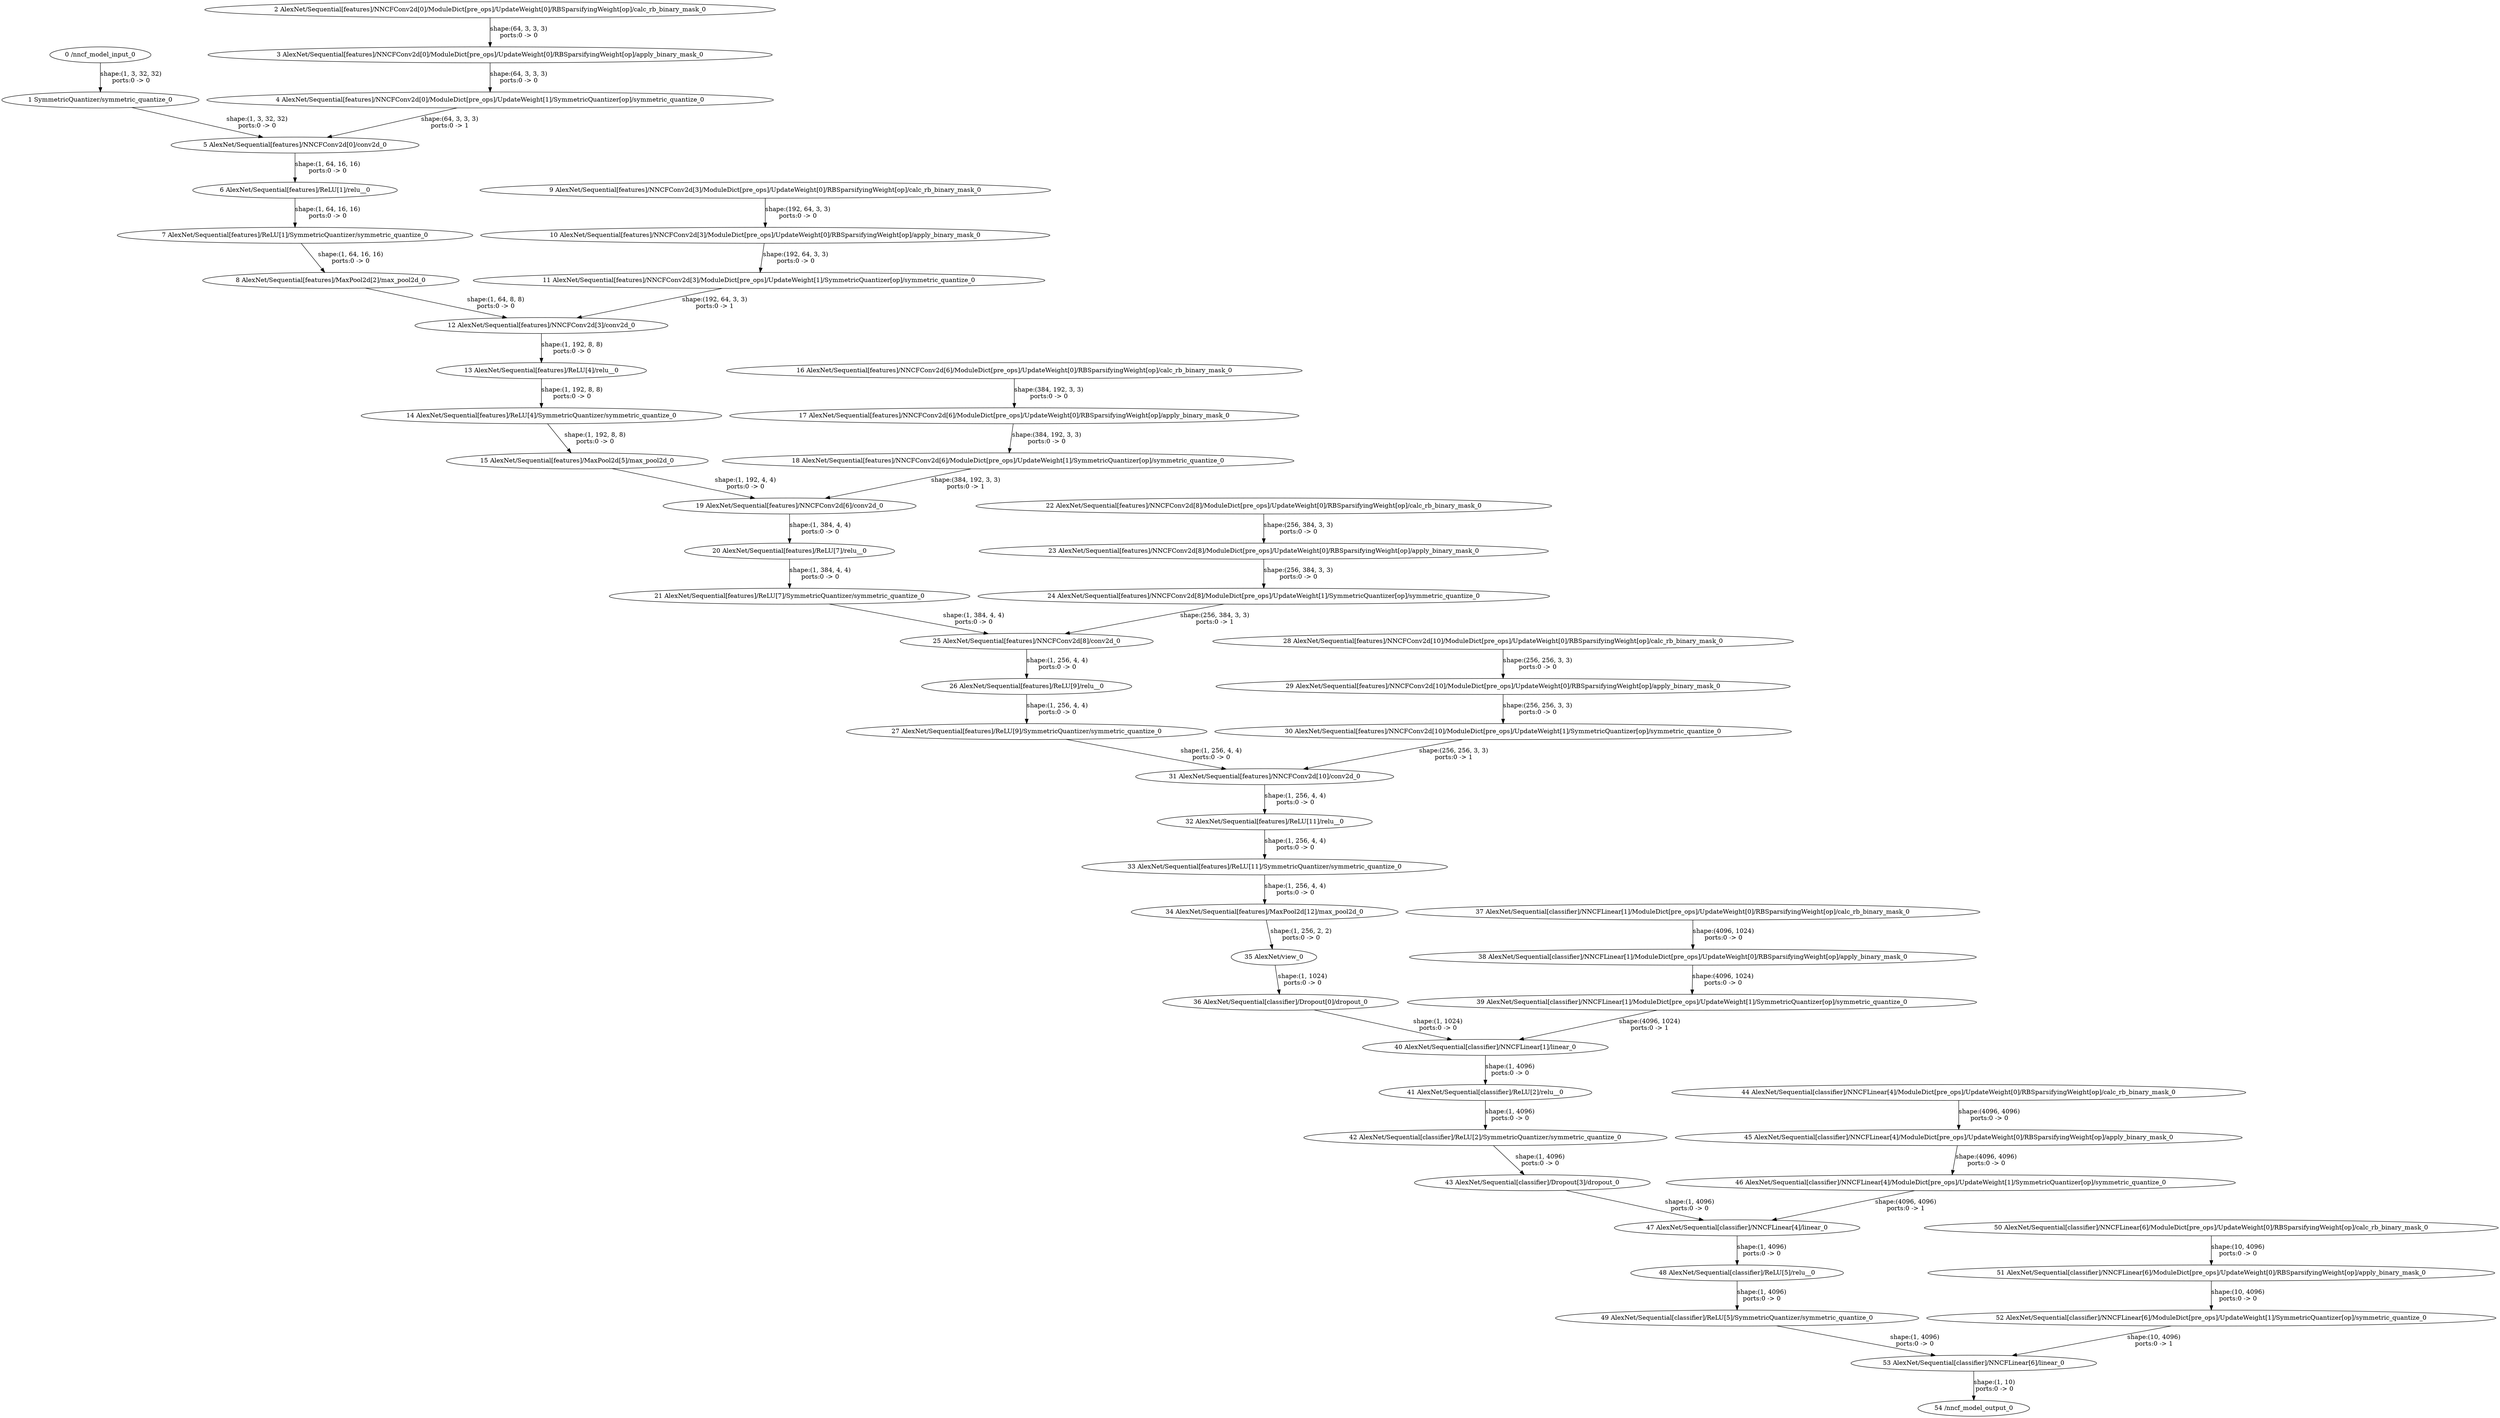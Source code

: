 strict digraph  {
"0 /nncf_model_input_0" [id=0, type=nncf_model_input];
"1 SymmetricQuantizer/symmetric_quantize_0" [id=1, type=symmetric_quantize];
"2 AlexNet/Sequential[features]/NNCFConv2d[0]/ModuleDict[pre_ops]/UpdateWeight[0]/RBSparsifyingWeight[op]/calc_rb_binary_mask_0" [id=2, type=calc_rb_binary_mask];
"3 AlexNet/Sequential[features]/NNCFConv2d[0]/ModuleDict[pre_ops]/UpdateWeight[0]/RBSparsifyingWeight[op]/apply_binary_mask_0" [id=3, type=apply_binary_mask];
"4 AlexNet/Sequential[features]/NNCFConv2d[0]/ModuleDict[pre_ops]/UpdateWeight[1]/SymmetricQuantizer[op]/symmetric_quantize_0" [id=4, type=symmetric_quantize];
"5 AlexNet/Sequential[features]/NNCFConv2d[0]/conv2d_0" [id=5, type=conv2d];
"6 AlexNet/Sequential[features]/ReLU[1]/relu__0" [id=6, type=relu_];
"7 AlexNet/Sequential[features]/ReLU[1]/SymmetricQuantizer/symmetric_quantize_0" [id=7, type=symmetric_quantize];
"8 AlexNet/Sequential[features]/MaxPool2d[2]/max_pool2d_0" [id=8, type=max_pool2d];
"9 AlexNet/Sequential[features]/NNCFConv2d[3]/ModuleDict[pre_ops]/UpdateWeight[0]/RBSparsifyingWeight[op]/calc_rb_binary_mask_0" [id=9, type=calc_rb_binary_mask];
"10 AlexNet/Sequential[features]/NNCFConv2d[3]/ModuleDict[pre_ops]/UpdateWeight[0]/RBSparsifyingWeight[op]/apply_binary_mask_0" [id=10, type=apply_binary_mask];
"11 AlexNet/Sequential[features]/NNCFConv2d[3]/ModuleDict[pre_ops]/UpdateWeight[1]/SymmetricQuantizer[op]/symmetric_quantize_0" [id=11, type=symmetric_quantize];
"12 AlexNet/Sequential[features]/NNCFConv2d[3]/conv2d_0" [id=12, type=conv2d];
"13 AlexNet/Sequential[features]/ReLU[4]/relu__0" [id=13, type=relu_];
"14 AlexNet/Sequential[features]/ReLU[4]/SymmetricQuantizer/symmetric_quantize_0" [id=14, type=symmetric_quantize];
"15 AlexNet/Sequential[features]/MaxPool2d[5]/max_pool2d_0" [id=15, type=max_pool2d];
"16 AlexNet/Sequential[features]/NNCFConv2d[6]/ModuleDict[pre_ops]/UpdateWeight[0]/RBSparsifyingWeight[op]/calc_rb_binary_mask_0" [id=16, type=calc_rb_binary_mask];
"17 AlexNet/Sequential[features]/NNCFConv2d[6]/ModuleDict[pre_ops]/UpdateWeight[0]/RBSparsifyingWeight[op]/apply_binary_mask_0" [id=17, type=apply_binary_mask];
"18 AlexNet/Sequential[features]/NNCFConv2d[6]/ModuleDict[pre_ops]/UpdateWeight[1]/SymmetricQuantizer[op]/symmetric_quantize_0" [id=18, type=symmetric_quantize];
"19 AlexNet/Sequential[features]/NNCFConv2d[6]/conv2d_0" [id=19, type=conv2d];
"20 AlexNet/Sequential[features]/ReLU[7]/relu__0" [id=20, type=relu_];
"21 AlexNet/Sequential[features]/ReLU[7]/SymmetricQuantizer/symmetric_quantize_0" [id=21, type=symmetric_quantize];
"22 AlexNet/Sequential[features]/NNCFConv2d[8]/ModuleDict[pre_ops]/UpdateWeight[0]/RBSparsifyingWeight[op]/calc_rb_binary_mask_0" [id=22, type=calc_rb_binary_mask];
"23 AlexNet/Sequential[features]/NNCFConv2d[8]/ModuleDict[pre_ops]/UpdateWeight[0]/RBSparsifyingWeight[op]/apply_binary_mask_0" [id=23, type=apply_binary_mask];
"24 AlexNet/Sequential[features]/NNCFConv2d[8]/ModuleDict[pre_ops]/UpdateWeight[1]/SymmetricQuantizer[op]/symmetric_quantize_0" [id=24, type=symmetric_quantize];
"25 AlexNet/Sequential[features]/NNCFConv2d[8]/conv2d_0" [id=25, type=conv2d];
"26 AlexNet/Sequential[features]/ReLU[9]/relu__0" [id=26, type=relu_];
"27 AlexNet/Sequential[features]/ReLU[9]/SymmetricQuantizer/symmetric_quantize_0" [id=27, type=symmetric_quantize];
"28 AlexNet/Sequential[features]/NNCFConv2d[10]/ModuleDict[pre_ops]/UpdateWeight[0]/RBSparsifyingWeight[op]/calc_rb_binary_mask_0" [id=28, type=calc_rb_binary_mask];
"29 AlexNet/Sequential[features]/NNCFConv2d[10]/ModuleDict[pre_ops]/UpdateWeight[0]/RBSparsifyingWeight[op]/apply_binary_mask_0" [id=29, type=apply_binary_mask];
"30 AlexNet/Sequential[features]/NNCFConv2d[10]/ModuleDict[pre_ops]/UpdateWeight[1]/SymmetricQuantizer[op]/symmetric_quantize_0" [id=30, type=symmetric_quantize];
"31 AlexNet/Sequential[features]/NNCFConv2d[10]/conv2d_0" [id=31, type=conv2d];
"32 AlexNet/Sequential[features]/ReLU[11]/relu__0" [id=32, type=relu_];
"33 AlexNet/Sequential[features]/ReLU[11]/SymmetricQuantizer/symmetric_quantize_0" [id=33, type=symmetric_quantize];
"34 AlexNet/Sequential[features]/MaxPool2d[12]/max_pool2d_0" [id=34, type=max_pool2d];
"35 AlexNet/view_0" [id=35, type=view];
"36 AlexNet/Sequential[classifier]/Dropout[0]/dropout_0" [id=36, type=dropout];
"37 AlexNet/Sequential[classifier]/NNCFLinear[1]/ModuleDict[pre_ops]/UpdateWeight[0]/RBSparsifyingWeight[op]/calc_rb_binary_mask_0" [id=37, type=calc_rb_binary_mask];
"38 AlexNet/Sequential[classifier]/NNCFLinear[1]/ModuleDict[pre_ops]/UpdateWeight[0]/RBSparsifyingWeight[op]/apply_binary_mask_0" [id=38, type=apply_binary_mask];
"39 AlexNet/Sequential[classifier]/NNCFLinear[1]/ModuleDict[pre_ops]/UpdateWeight[1]/SymmetricQuantizer[op]/symmetric_quantize_0" [id=39, type=symmetric_quantize];
"40 AlexNet/Sequential[classifier]/NNCFLinear[1]/linear_0" [id=40, type=linear];
"41 AlexNet/Sequential[classifier]/ReLU[2]/relu__0" [id=41, type=relu_];
"42 AlexNet/Sequential[classifier]/ReLU[2]/SymmetricQuantizer/symmetric_quantize_0" [id=42, type=symmetric_quantize];
"43 AlexNet/Sequential[classifier]/Dropout[3]/dropout_0" [id=43, type=dropout];
"44 AlexNet/Sequential[classifier]/NNCFLinear[4]/ModuleDict[pre_ops]/UpdateWeight[0]/RBSparsifyingWeight[op]/calc_rb_binary_mask_0" [id=44, type=calc_rb_binary_mask];
"45 AlexNet/Sequential[classifier]/NNCFLinear[4]/ModuleDict[pre_ops]/UpdateWeight[0]/RBSparsifyingWeight[op]/apply_binary_mask_0" [id=45, type=apply_binary_mask];
"46 AlexNet/Sequential[classifier]/NNCFLinear[4]/ModuleDict[pre_ops]/UpdateWeight[1]/SymmetricQuantizer[op]/symmetric_quantize_0" [id=46, type=symmetric_quantize];
"47 AlexNet/Sequential[classifier]/NNCFLinear[4]/linear_0" [id=47, type=linear];
"48 AlexNet/Sequential[classifier]/ReLU[5]/relu__0" [id=48, type=relu_];
"49 AlexNet/Sequential[classifier]/ReLU[5]/SymmetricQuantizer/symmetric_quantize_0" [id=49, type=symmetric_quantize];
"50 AlexNet/Sequential[classifier]/NNCFLinear[6]/ModuleDict[pre_ops]/UpdateWeight[0]/RBSparsifyingWeight[op]/calc_rb_binary_mask_0" [id=50, type=calc_rb_binary_mask];
"51 AlexNet/Sequential[classifier]/NNCFLinear[6]/ModuleDict[pre_ops]/UpdateWeight[0]/RBSparsifyingWeight[op]/apply_binary_mask_0" [id=51, type=apply_binary_mask];
"52 AlexNet/Sequential[classifier]/NNCFLinear[6]/ModuleDict[pre_ops]/UpdateWeight[1]/SymmetricQuantizer[op]/symmetric_quantize_0" [id=52, type=symmetric_quantize];
"53 AlexNet/Sequential[classifier]/NNCFLinear[6]/linear_0" [id=53, type=linear];
"54 /nncf_model_output_0" [id=54, type=nncf_model_output];
"0 /nncf_model_input_0" -> "1 SymmetricQuantizer/symmetric_quantize_0"  [label="shape:(1, 3, 32, 32)\nports:0 -> 0", style=solid];
"1 SymmetricQuantizer/symmetric_quantize_0" -> "5 AlexNet/Sequential[features]/NNCFConv2d[0]/conv2d_0"  [label="shape:(1, 3, 32, 32)\nports:0 -> 0", style=solid];
"2 AlexNet/Sequential[features]/NNCFConv2d[0]/ModuleDict[pre_ops]/UpdateWeight[0]/RBSparsifyingWeight[op]/calc_rb_binary_mask_0" -> "3 AlexNet/Sequential[features]/NNCFConv2d[0]/ModuleDict[pre_ops]/UpdateWeight[0]/RBSparsifyingWeight[op]/apply_binary_mask_0"  [label="shape:(64, 3, 3, 3)\nports:0 -> 0", style=solid];
"3 AlexNet/Sequential[features]/NNCFConv2d[0]/ModuleDict[pre_ops]/UpdateWeight[0]/RBSparsifyingWeight[op]/apply_binary_mask_0" -> "4 AlexNet/Sequential[features]/NNCFConv2d[0]/ModuleDict[pre_ops]/UpdateWeight[1]/SymmetricQuantizer[op]/symmetric_quantize_0"  [label="shape:(64, 3, 3, 3)\nports:0 -> 0", style=solid];
"4 AlexNet/Sequential[features]/NNCFConv2d[0]/ModuleDict[pre_ops]/UpdateWeight[1]/SymmetricQuantizer[op]/symmetric_quantize_0" -> "5 AlexNet/Sequential[features]/NNCFConv2d[0]/conv2d_0"  [label="shape:(64, 3, 3, 3)\nports:0 -> 1", style=solid];
"5 AlexNet/Sequential[features]/NNCFConv2d[0]/conv2d_0" -> "6 AlexNet/Sequential[features]/ReLU[1]/relu__0"  [label="shape:(1, 64, 16, 16)\nports:0 -> 0", style=solid];
"6 AlexNet/Sequential[features]/ReLU[1]/relu__0" -> "7 AlexNet/Sequential[features]/ReLU[1]/SymmetricQuantizer/symmetric_quantize_0"  [label="shape:(1, 64, 16, 16)\nports:0 -> 0", style=solid];
"7 AlexNet/Sequential[features]/ReLU[1]/SymmetricQuantizer/symmetric_quantize_0" -> "8 AlexNet/Sequential[features]/MaxPool2d[2]/max_pool2d_0"  [label="shape:(1, 64, 16, 16)\nports:0 -> 0", style=solid];
"8 AlexNet/Sequential[features]/MaxPool2d[2]/max_pool2d_0" -> "12 AlexNet/Sequential[features]/NNCFConv2d[3]/conv2d_0"  [label="shape:(1, 64, 8, 8)\nports:0 -> 0", style=solid];
"9 AlexNet/Sequential[features]/NNCFConv2d[3]/ModuleDict[pre_ops]/UpdateWeight[0]/RBSparsifyingWeight[op]/calc_rb_binary_mask_0" -> "10 AlexNet/Sequential[features]/NNCFConv2d[3]/ModuleDict[pre_ops]/UpdateWeight[0]/RBSparsifyingWeight[op]/apply_binary_mask_0"  [label="shape:(192, 64, 3, 3)\nports:0 -> 0", style=solid];
"10 AlexNet/Sequential[features]/NNCFConv2d[3]/ModuleDict[pre_ops]/UpdateWeight[0]/RBSparsifyingWeight[op]/apply_binary_mask_0" -> "11 AlexNet/Sequential[features]/NNCFConv2d[3]/ModuleDict[pre_ops]/UpdateWeight[1]/SymmetricQuantizer[op]/symmetric_quantize_0"  [label="shape:(192, 64, 3, 3)\nports:0 -> 0", style=solid];
"11 AlexNet/Sequential[features]/NNCFConv2d[3]/ModuleDict[pre_ops]/UpdateWeight[1]/SymmetricQuantizer[op]/symmetric_quantize_0" -> "12 AlexNet/Sequential[features]/NNCFConv2d[3]/conv2d_0"  [label="shape:(192, 64, 3, 3)\nports:0 -> 1", style=solid];
"12 AlexNet/Sequential[features]/NNCFConv2d[3]/conv2d_0" -> "13 AlexNet/Sequential[features]/ReLU[4]/relu__0"  [label="shape:(1, 192, 8, 8)\nports:0 -> 0", style=solid];
"13 AlexNet/Sequential[features]/ReLU[4]/relu__0" -> "14 AlexNet/Sequential[features]/ReLU[4]/SymmetricQuantizer/symmetric_quantize_0"  [label="shape:(1, 192, 8, 8)\nports:0 -> 0", style=solid];
"14 AlexNet/Sequential[features]/ReLU[4]/SymmetricQuantizer/symmetric_quantize_0" -> "15 AlexNet/Sequential[features]/MaxPool2d[5]/max_pool2d_0"  [label="shape:(1, 192, 8, 8)\nports:0 -> 0", style=solid];
"15 AlexNet/Sequential[features]/MaxPool2d[5]/max_pool2d_0" -> "19 AlexNet/Sequential[features]/NNCFConv2d[6]/conv2d_0"  [label="shape:(1, 192, 4, 4)\nports:0 -> 0", style=solid];
"16 AlexNet/Sequential[features]/NNCFConv2d[6]/ModuleDict[pre_ops]/UpdateWeight[0]/RBSparsifyingWeight[op]/calc_rb_binary_mask_0" -> "17 AlexNet/Sequential[features]/NNCFConv2d[6]/ModuleDict[pre_ops]/UpdateWeight[0]/RBSparsifyingWeight[op]/apply_binary_mask_0"  [label="shape:(384, 192, 3, 3)\nports:0 -> 0", style=solid];
"17 AlexNet/Sequential[features]/NNCFConv2d[6]/ModuleDict[pre_ops]/UpdateWeight[0]/RBSparsifyingWeight[op]/apply_binary_mask_0" -> "18 AlexNet/Sequential[features]/NNCFConv2d[6]/ModuleDict[pre_ops]/UpdateWeight[1]/SymmetricQuantizer[op]/symmetric_quantize_0"  [label="shape:(384, 192, 3, 3)\nports:0 -> 0", style=solid];
"18 AlexNet/Sequential[features]/NNCFConv2d[6]/ModuleDict[pre_ops]/UpdateWeight[1]/SymmetricQuantizer[op]/symmetric_quantize_0" -> "19 AlexNet/Sequential[features]/NNCFConv2d[6]/conv2d_0"  [label="shape:(384, 192, 3, 3)\nports:0 -> 1", style=solid];
"19 AlexNet/Sequential[features]/NNCFConv2d[6]/conv2d_0" -> "20 AlexNet/Sequential[features]/ReLU[7]/relu__0"  [label="shape:(1, 384, 4, 4)\nports:0 -> 0", style=solid];
"20 AlexNet/Sequential[features]/ReLU[7]/relu__0" -> "21 AlexNet/Sequential[features]/ReLU[7]/SymmetricQuantizer/symmetric_quantize_0"  [label="shape:(1, 384, 4, 4)\nports:0 -> 0", style=solid];
"21 AlexNet/Sequential[features]/ReLU[7]/SymmetricQuantizer/symmetric_quantize_0" -> "25 AlexNet/Sequential[features]/NNCFConv2d[8]/conv2d_0"  [label="shape:(1, 384, 4, 4)\nports:0 -> 0", style=solid];
"22 AlexNet/Sequential[features]/NNCFConv2d[8]/ModuleDict[pre_ops]/UpdateWeight[0]/RBSparsifyingWeight[op]/calc_rb_binary_mask_0" -> "23 AlexNet/Sequential[features]/NNCFConv2d[8]/ModuleDict[pre_ops]/UpdateWeight[0]/RBSparsifyingWeight[op]/apply_binary_mask_0"  [label="shape:(256, 384, 3, 3)\nports:0 -> 0", style=solid];
"23 AlexNet/Sequential[features]/NNCFConv2d[8]/ModuleDict[pre_ops]/UpdateWeight[0]/RBSparsifyingWeight[op]/apply_binary_mask_0" -> "24 AlexNet/Sequential[features]/NNCFConv2d[8]/ModuleDict[pre_ops]/UpdateWeight[1]/SymmetricQuantizer[op]/symmetric_quantize_0"  [label="shape:(256, 384, 3, 3)\nports:0 -> 0", style=solid];
"24 AlexNet/Sequential[features]/NNCFConv2d[8]/ModuleDict[pre_ops]/UpdateWeight[1]/SymmetricQuantizer[op]/symmetric_quantize_0" -> "25 AlexNet/Sequential[features]/NNCFConv2d[8]/conv2d_0"  [label="shape:(256, 384, 3, 3)\nports:0 -> 1", style=solid];
"25 AlexNet/Sequential[features]/NNCFConv2d[8]/conv2d_0" -> "26 AlexNet/Sequential[features]/ReLU[9]/relu__0"  [label="shape:(1, 256, 4, 4)\nports:0 -> 0", style=solid];
"26 AlexNet/Sequential[features]/ReLU[9]/relu__0" -> "27 AlexNet/Sequential[features]/ReLU[9]/SymmetricQuantizer/symmetric_quantize_0"  [label="shape:(1, 256, 4, 4)\nports:0 -> 0", style=solid];
"27 AlexNet/Sequential[features]/ReLU[9]/SymmetricQuantizer/symmetric_quantize_0" -> "31 AlexNet/Sequential[features]/NNCFConv2d[10]/conv2d_0"  [label="shape:(1, 256, 4, 4)\nports:0 -> 0", style=solid];
"28 AlexNet/Sequential[features]/NNCFConv2d[10]/ModuleDict[pre_ops]/UpdateWeight[0]/RBSparsifyingWeight[op]/calc_rb_binary_mask_0" -> "29 AlexNet/Sequential[features]/NNCFConv2d[10]/ModuleDict[pre_ops]/UpdateWeight[0]/RBSparsifyingWeight[op]/apply_binary_mask_0"  [label="shape:(256, 256, 3, 3)\nports:0 -> 0", style=solid];
"29 AlexNet/Sequential[features]/NNCFConv2d[10]/ModuleDict[pre_ops]/UpdateWeight[0]/RBSparsifyingWeight[op]/apply_binary_mask_0" -> "30 AlexNet/Sequential[features]/NNCFConv2d[10]/ModuleDict[pre_ops]/UpdateWeight[1]/SymmetricQuantizer[op]/symmetric_quantize_0"  [label="shape:(256, 256, 3, 3)\nports:0 -> 0", style=solid];
"30 AlexNet/Sequential[features]/NNCFConv2d[10]/ModuleDict[pre_ops]/UpdateWeight[1]/SymmetricQuantizer[op]/symmetric_quantize_0" -> "31 AlexNet/Sequential[features]/NNCFConv2d[10]/conv2d_0"  [label="shape:(256, 256, 3, 3)\nports:0 -> 1", style=solid];
"31 AlexNet/Sequential[features]/NNCFConv2d[10]/conv2d_0" -> "32 AlexNet/Sequential[features]/ReLU[11]/relu__0"  [label="shape:(1, 256, 4, 4)\nports:0 -> 0", style=solid];
"32 AlexNet/Sequential[features]/ReLU[11]/relu__0" -> "33 AlexNet/Sequential[features]/ReLU[11]/SymmetricQuantizer/symmetric_quantize_0"  [label="shape:(1, 256, 4, 4)\nports:0 -> 0", style=solid];
"33 AlexNet/Sequential[features]/ReLU[11]/SymmetricQuantizer/symmetric_quantize_0" -> "34 AlexNet/Sequential[features]/MaxPool2d[12]/max_pool2d_0"  [label="shape:(1, 256, 4, 4)\nports:0 -> 0", style=solid];
"34 AlexNet/Sequential[features]/MaxPool2d[12]/max_pool2d_0" -> "35 AlexNet/view_0"  [label="shape:(1, 256, 2, 2)\nports:0 -> 0", style=solid];
"35 AlexNet/view_0" -> "36 AlexNet/Sequential[classifier]/Dropout[0]/dropout_0"  [label="shape:(1, 1024)\nports:0 -> 0", style=solid];
"36 AlexNet/Sequential[classifier]/Dropout[0]/dropout_0" -> "40 AlexNet/Sequential[classifier]/NNCFLinear[1]/linear_0"  [label="shape:(1, 1024)\nports:0 -> 0", style=solid];
"37 AlexNet/Sequential[classifier]/NNCFLinear[1]/ModuleDict[pre_ops]/UpdateWeight[0]/RBSparsifyingWeight[op]/calc_rb_binary_mask_0" -> "38 AlexNet/Sequential[classifier]/NNCFLinear[1]/ModuleDict[pre_ops]/UpdateWeight[0]/RBSparsifyingWeight[op]/apply_binary_mask_0"  [label="shape:(4096, 1024)\nports:0 -> 0", style=solid];
"38 AlexNet/Sequential[classifier]/NNCFLinear[1]/ModuleDict[pre_ops]/UpdateWeight[0]/RBSparsifyingWeight[op]/apply_binary_mask_0" -> "39 AlexNet/Sequential[classifier]/NNCFLinear[1]/ModuleDict[pre_ops]/UpdateWeight[1]/SymmetricQuantizer[op]/symmetric_quantize_0"  [label="shape:(4096, 1024)\nports:0 -> 0", style=solid];
"39 AlexNet/Sequential[classifier]/NNCFLinear[1]/ModuleDict[pre_ops]/UpdateWeight[1]/SymmetricQuantizer[op]/symmetric_quantize_0" -> "40 AlexNet/Sequential[classifier]/NNCFLinear[1]/linear_0"  [label="shape:(4096, 1024)\nports:0 -> 1", style=solid];
"40 AlexNet/Sequential[classifier]/NNCFLinear[1]/linear_0" -> "41 AlexNet/Sequential[classifier]/ReLU[2]/relu__0"  [label="shape:(1, 4096)\nports:0 -> 0", style=solid];
"41 AlexNet/Sequential[classifier]/ReLU[2]/relu__0" -> "42 AlexNet/Sequential[classifier]/ReLU[2]/SymmetricQuantizer/symmetric_quantize_0"  [label="shape:(1, 4096)\nports:0 -> 0", style=solid];
"42 AlexNet/Sequential[classifier]/ReLU[2]/SymmetricQuantizer/symmetric_quantize_0" -> "43 AlexNet/Sequential[classifier]/Dropout[3]/dropout_0"  [label="shape:(1, 4096)\nports:0 -> 0", style=solid];
"43 AlexNet/Sequential[classifier]/Dropout[3]/dropout_0" -> "47 AlexNet/Sequential[classifier]/NNCFLinear[4]/linear_0"  [label="shape:(1, 4096)\nports:0 -> 0", style=solid];
"44 AlexNet/Sequential[classifier]/NNCFLinear[4]/ModuleDict[pre_ops]/UpdateWeight[0]/RBSparsifyingWeight[op]/calc_rb_binary_mask_0" -> "45 AlexNet/Sequential[classifier]/NNCFLinear[4]/ModuleDict[pre_ops]/UpdateWeight[0]/RBSparsifyingWeight[op]/apply_binary_mask_0"  [label="shape:(4096, 4096)\nports:0 -> 0", style=solid];
"45 AlexNet/Sequential[classifier]/NNCFLinear[4]/ModuleDict[pre_ops]/UpdateWeight[0]/RBSparsifyingWeight[op]/apply_binary_mask_0" -> "46 AlexNet/Sequential[classifier]/NNCFLinear[4]/ModuleDict[pre_ops]/UpdateWeight[1]/SymmetricQuantizer[op]/symmetric_quantize_0"  [label="shape:(4096, 4096)\nports:0 -> 0", style=solid];
"46 AlexNet/Sequential[classifier]/NNCFLinear[4]/ModuleDict[pre_ops]/UpdateWeight[1]/SymmetricQuantizer[op]/symmetric_quantize_0" -> "47 AlexNet/Sequential[classifier]/NNCFLinear[4]/linear_0"  [label="shape:(4096, 4096)\nports:0 -> 1", style=solid];
"47 AlexNet/Sequential[classifier]/NNCFLinear[4]/linear_0" -> "48 AlexNet/Sequential[classifier]/ReLU[5]/relu__0"  [label="shape:(1, 4096)\nports:0 -> 0", style=solid];
"48 AlexNet/Sequential[classifier]/ReLU[5]/relu__0" -> "49 AlexNet/Sequential[classifier]/ReLU[5]/SymmetricQuantizer/symmetric_quantize_0"  [label="shape:(1, 4096)\nports:0 -> 0", style=solid];
"49 AlexNet/Sequential[classifier]/ReLU[5]/SymmetricQuantizer/symmetric_quantize_0" -> "53 AlexNet/Sequential[classifier]/NNCFLinear[6]/linear_0"  [label="shape:(1, 4096)\nports:0 -> 0", style=solid];
"50 AlexNet/Sequential[classifier]/NNCFLinear[6]/ModuleDict[pre_ops]/UpdateWeight[0]/RBSparsifyingWeight[op]/calc_rb_binary_mask_0" -> "51 AlexNet/Sequential[classifier]/NNCFLinear[6]/ModuleDict[pre_ops]/UpdateWeight[0]/RBSparsifyingWeight[op]/apply_binary_mask_0"  [label="shape:(10, 4096)\nports:0 -> 0", style=solid];
"51 AlexNet/Sequential[classifier]/NNCFLinear[6]/ModuleDict[pre_ops]/UpdateWeight[0]/RBSparsifyingWeight[op]/apply_binary_mask_0" -> "52 AlexNet/Sequential[classifier]/NNCFLinear[6]/ModuleDict[pre_ops]/UpdateWeight[1]/SymmetricQuantizer[op]/symmetric_quantize_0"  [label="shape:(10, 4096)\nports:0 -> 0", style=solid];
"52 AlexNet/Sequential[classifier]/NNCFLinear[6]/ModuleDict[pre_ops]/UpdateWeight[1]/SymmetricQuantizer[op]/symmetric_quantize_0" -> "53 AlexNet/Sequential[classifier]/NNCFLinear[6]/linear_0"  [label="shape:(10, 4096)\nports:0 -> 1", style=solid];
"53 AlexNet/Sequential[classifier]/NNCFLinear[6]/linear_0" -> "54 /nncf_model_output_0"  [label="shape:(1, 10)\nports:0 -> 0", style=solid];
}
